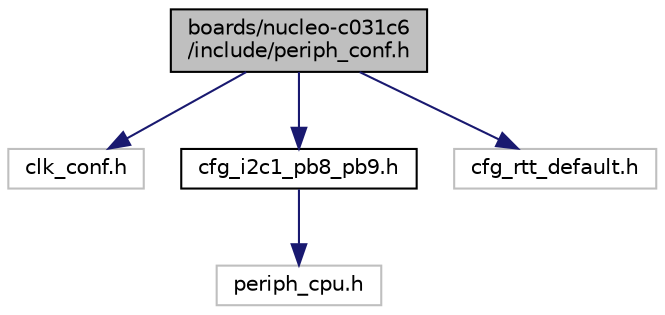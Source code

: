 digraph "boards/nucleo-c031c6/include/periph_conf.h"
{
 // LATEX_PDF_SIZE
  edge [fontname="Helvetica",fontsize="10",labelfontname="Helvetica",labelfontsize="10"];
  node [fontname="Helvetica",fontsize="10",shape=record];
  Node1 [label="boards/nucleo-c031c6\l/include/periph_conf.h",height=0.2,width=0.4,color="black", fillcolor="grey75", style="filled", fontcolor="black",tooltip="Peripheral MCU configuration for the nucleo-c031c6 board."];
  Node1 -> Node2 [color="midnightblue",fontsize="10",style="solid",fontname="Helvetica"];
  Node2 [label="clk_conf.h",height=0.2,width=0.4,color="grey75", fillcolor="white", style="filled",tooltip=" "];
  Node1 -> Node3 [color="midnightblue",fontsize="10",style="solid",fontname="Helvetica"];
  Node3 [label="cfg_i2c1_pb8_pb9.h",height=0.2,width=0.4,color="black", fillcolor="white", style="filled",URL="$cfg__i2c1__pb8__pb9_8h.html",tooltip="Common configuration for STM32 I2C."];
  Node3 -> Node4 [color="midnightblue",fontsize="10",style="solid",fontname="Helvetica"];
  Node4 [label="periph_cpu.h",height=0.2,width=0.4,color="grey75", fillcolor="white", style="filled",tooltip=" "];
  Node1 -> Node5 [color="midnightblue",fontsize="10",style="solid",fontname="Helvetica"];
  Node5 [label="cfg_rtt_default.h",height=0.2,width=0.4,color="grey75", fillcolor="white", style="filled",tooltip=" "];
}
